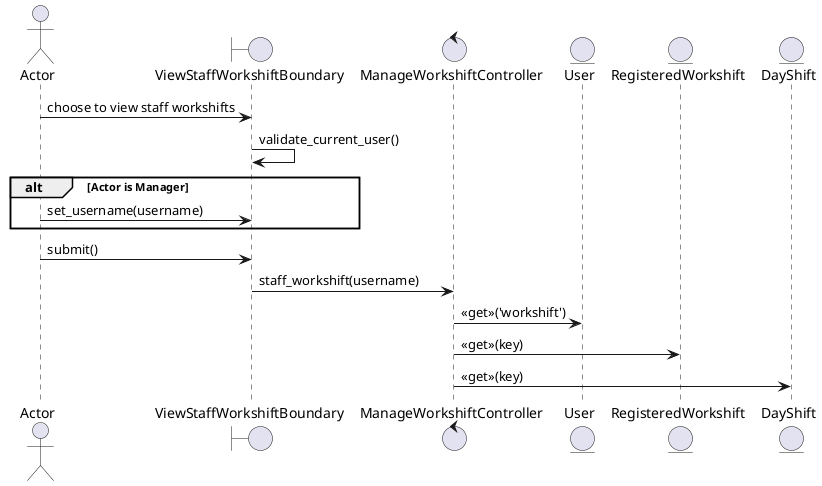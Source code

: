 @startuml

actor Actor as A1
boundary ViewStaffWorkshiftBoundary as B1
control ManageWorkshiftController as C
entity User as E1
entity RegisteredWorkshift as E2
entity DayShift as E3

A1 -> B1: choose to view staff workshifts
B1 -> B1: validate_current_user()

alt Actor is Manager
    A1 -> B1: set_username(username)
end

A1 -> B1: submit()
B1 -> C: staff_workshift(username)
C -> E1: <<get>>('workshift')
C -> E2: <<get>>(key)
C -> E3: <<get>>(key)

@enduml